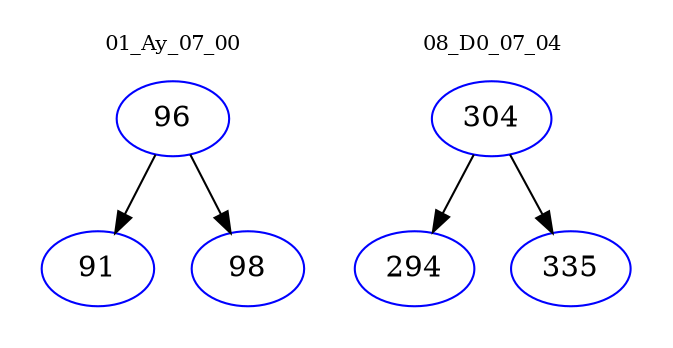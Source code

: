 digraph{
subgraph cluster_0 {
color = white
label = "01_Ay_07_00";
fontsize=10;
T0_96 [label="96", color="blue"]
T0_96 -> T0_91 [color="black"]
T0_91 [label="91", color="blue"]
T0_96 -> T0_98 [color="black"]
T0_98 [label="98", color="blue"]
}
subgraph cluster_1 {
color = white
label = "08_D0_07_04";
fontsize=10;
T1_304 [label="304", color="blue"]
T1_304 -> T1_294 [color="black"]
T1_294 [label="294", color="blue"]
T1_304 -> T1_335 [color="black"]
T1_335 [label="335", color="blue"]
}
}
